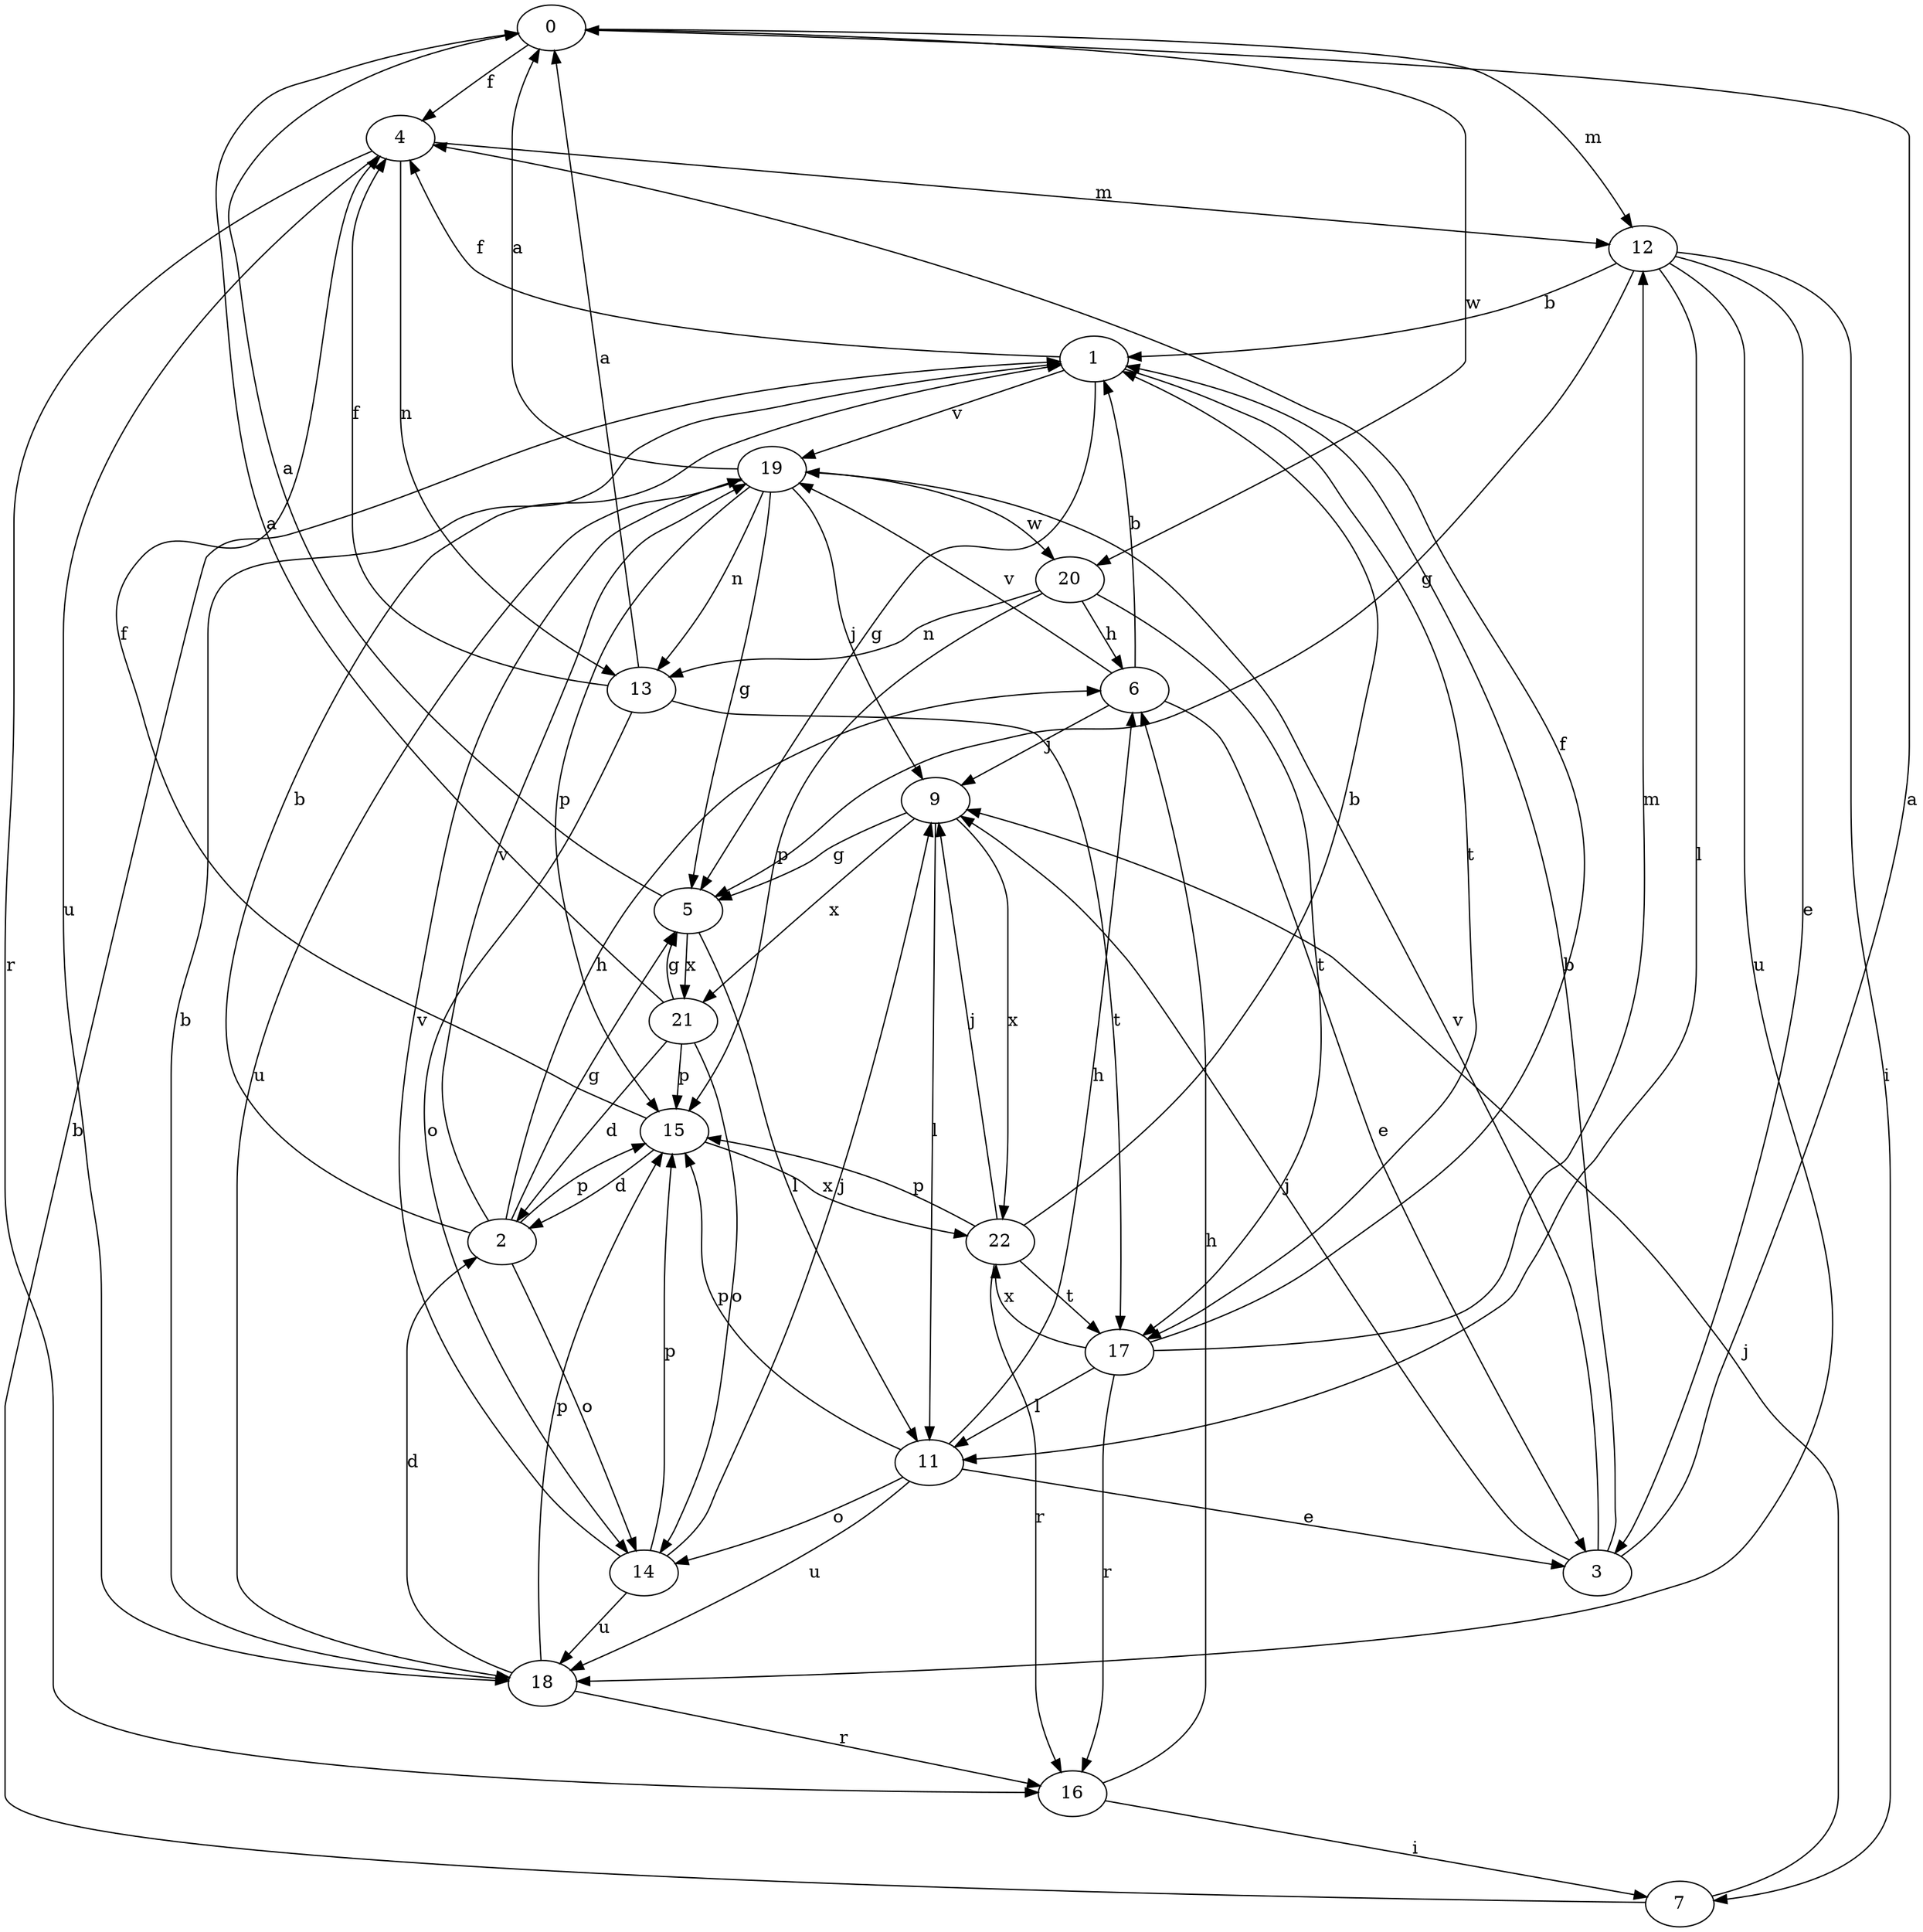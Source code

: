 strict digraph  {
0;
1;
2;
3;
4;
5;
6;
7;
9;
11;
12;
13;
14;
15;
16;
17;
18;
19;
20;
21;
22;
0 -> 4  [label=f];
0 -> 12  [label=m];
0 -> 20  [label=w];
1 -> 4  [label=f];
1 -> 5  [label=g];
1 -> 17  [label=t];
1 -> 19  [label=v];
2 -> 1  [label=b];
2 -> 5  [label=g];
2 -> 6  [label=h];
2 -> 14  [label=o];
2 -> 15  [label=p];
2 -> 19  [label=v];
3 -> 0  [label=a];
3 -> 1  [label=b];
3 -> 9  [label=j];
3 -> 19  [label=v];
4 -> 12  [label=m];
4 -> 13  [label=n];
4 -> 16  [label=r];
4 -> 18  [label=u];
5 -> 0  [label=a];
5 -> 11  [label=l];
5 -> 21  [label=x];
6 -> 1  [label=b];
6 -> 3  [label=e];
6 -> 9  [label=j];
6 -> 19  [label=v];
7 -> 1  [label=b];
7 -> 9  [label=j];
9 -> 5  [label=g];
9 -> 11  [label=l];
9 -> 21  [label=x];
9 -> 22  [label=x];
11 -> 3  [label=e];
11 -> 6  [label=h];
11 -> 14  [label=o];
11 -> 15  [label=p];
11 -> 18  [label=u];
12 -> 1  [label=b];
12 -> 3  [label=e];
12 -> 5  [label=g];
12 -> 7  [label=i];
12 -> 11  [label=l];
12 -> 18  [label=u];
13 -> 0  [label=a];
13 -> 4  [label=f];
13 -> 14  [label=o];
13 -> 17  [label=t];
14 -> 9  [label=j];
14 -> 15  [label=p];
14 -> 18  [label=u];
14 -> 19  [label=v];
15 -> 2  [label=d];
15 -> 4  [label=f];
15 -> 22  [label=x];
16 -> 6  [label=h];
16 -> 7  [label=i];
17 -> 4  [label=f];
17 -> 11  [label=l];
17 -> 12  [label=m];
17 -> 16  [label=r];
17 -> 22  [label=x];
18 -> 1  [label=b];
18 -> 2  [label=d];
18 -> 15  [label=p];
18 -> 16  [label=r];
19 -> 0  [label=a];
19 -> 5  [label=g];
19 -> 9  [label=j];
19 -> 13  [label=n];
19 -> 15  [label=p];
19 -> 18  [label=u];
19 -> 20  [label=w];
20 -> 6  [label=h];
20 -> 13  [label=n];
20 -> 15  [label=p];
20 -> 17  [label=t];
21 -> 0  [label=a];
21 -> 2  [label=d];
21 -> 5  [label=g];
21 -> 14  [label=o];
21 -> 15  [label=p];
22 -> 1  [label=b];
22 -> 9  [label=j];
22 -> 15  [label=p];
22 -> 16  [label=r];
22 -> 17  [label=t];
}
